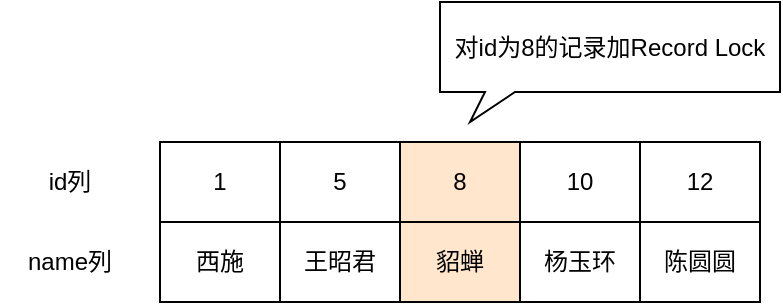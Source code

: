 <mxfile version="14.2.9" type="github">
  <diagram id="aUqy4A0AGlaRL7fpwLO1" name="Page-1">
    <mxGraphModel dx="946" dy="536" grid="1" gridSize="10" guides="1" tooltips="1" connect="1" arrows="1" fold="1" page="1" pageScale="1" pageWidth="827" pageHeight="1169" math="0" shadow="0">
      <root>
        <mxCell id="0" />
        <mxCell id="1" parent="0" />
        <mxCell id="N8GtgA5SSH8Qtx9v491g-21" value="id列" style="text;html=1;strokeColor=none;fillColor=none;align=center;verticalAlign=middle;whiteSpace=wrap;rounded=0;" vertex="1" parent="1">
          <mxGeometry x="50" y="350" width="70" height="20" as="geometry" />
        </mxCell>
        <mxCell id="N8GtgA5SSH8Qtx9v491g-22" value="name列" style="text;html=1;strokeColor=none;fillColor=none;align=center;verticalAlign=middle;whiteSpace=wrap;rounded=0;" vertex="1" parent="1">
          <mxGeometry x="50" y="390" width="70" height="20" as="geometry" />
        </mxCell>
        <mxCell id="N8GtgA5SSH8Qtx9v491g-23" value="1" style="rounded=0;whiteSpace=wrap;html=1;fillColor=#ffffff;gradientColor=#ffffff;" vertex="1" parent="1">
          <mxGeometry x="130" y="340" width="60" height="40" as="geometry" />
        </mxCell>
        <mxCell id="N8GtgA5SSH8Qtx9v491g-24" value="&lt;span&gt;西施&lt;/span&gt;" style="rounded=0;whiteSpace=wrap;html=1;fillColor=#ffffff;gradientColor=#ffffff;" vertex="1" parent="1">
          <mxGeometry x="130" y="380" width="60" height="40" as="geometry" />
        </mxCell>
        <mxCell id="N8GtgA5SSH8Qtx9v491g-25" value="5" style="rounded=0;whiteSpace=wrap;html=1;fillColor=#ffffff;gradientColor=#ffffff;" vertex="1" parent="1">
          <mxGeometry x="190" y="340" width="60" height="40" as="geometry" />
        </mxCell>
        <mxCell id="N8GtgA5SSH8Qtx9v491g-26" value="&lt;span&gt;王昭君&lt;/span&gt;" style="rounded=0;whiteSpace=wrap;html=1;fillColor=#ffffff;gradientColor=#ffffff;" vertex="1" parent="1">
          <mxGeometry x="190" y="380" width="60" height="40" as="geometry" />
        </mxCell>
        <mxCell id="N8GtgA5SSH8Qtx9v491g-27" value="8" style="rounded=0;whiteSpace=wrap;html=1;fillColor=#ffe6cc;" vertex="1" parent="1">
          <mxGeometry x="250" y="340" width="60" height="40" as="geometry" />
        </mxCell>
        <mxCell id="N8GtgA5SSH8Qtx9v491g-28" value="&lt;span&gt;貂蝉&lt;/span&gt;" style="rounded=0;whiteSpace=wrap;html=1;fillColor=#ffe6cc;" vertex="1" parent="1">
          <mxGeometry x="250" y="380" width="60" height="40" as="geometry" />
        </mxCell>
        <mxCell id="N8GtgA5SSH8Qtx9v491g-29" value="10" style="rounded=0;whiteSpace=wrap;html=1;fillColor=#ffffff;gradientColor=#ffffff;" vertex="1" parent="1">
          <mxGeometry x="310" y="340" width="60" height="40" as="geometry" />
        </mxCell>
        <mxCell id="N8GtgA5SSH8Qtx9v491g-30" value="&lt;span&gt;杨玉环&lt;/span&gt;" style="rounded=0;whiteSpace=wrap;html=1;fillColor=#ffffff;gradientColor=#ffffff;" vertex="1" parent="1">
          <mxGeometry x="310" y="380" width="60" height="40" as="geometry" />
        </mxCell>
        <mxCell id="N8GtgA5SSH8Qtx9v491g-31" value="12" style="rounded=0;whiteSpace=wrap;html=1;fillColor=#ffffff;gradientColor=#ffffff;" vertex="1" parent="1">
          <mxGeometry x="370" y="340" width="60" height="40" as="geometry" />
        </mxCell>
        <mxCell id="N8GtgA5SSH8Qtx9v491g-32" value="&lt;span&gt;陈圆圆&lt;/span&gt;" style="rounded=0;whiteSpace=wrap;html=1;fillColor=#ffffff;gradientColor=#ffffff;" vertex="1" parent="1">
          <mxGeometry x="370" y="380" width="60" height="40" as="geometry" />
        </mxCell>
        <mxCell id="N8GtgA5SSH8Qtx9v491g-33" value="对id为8的记录加Record Lock" style="whiteSpace=wrap;html=1;shape=mxgraph.basic.rectCallout;dx=30;dy=15;boundedLbl=1;rounded=0;strokeColor=#000000;fillColor=none;gradientColor=none;" vertex="1" parent="1">
          <mxGeometry x="270" y="270" width="170" height="60" as="geometry" />
        </mxCell>
      </root>
    </mxGraphModel>
  </diagram>
</mxfile>
